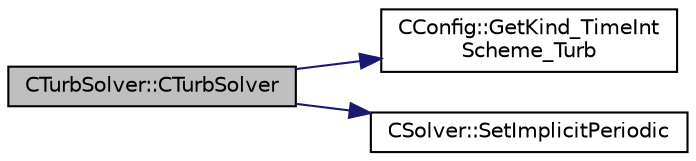 digraph "CTurbSolver::CTurbSolver"
{
 // LATEX_PDF_SIZE
  edge [fontname="Helvetica",fontsize="10",labelfontname="Helvetica",labelfontsize="10"];
  node [fontname="Helvetica",fontsize="10",shape=record];
  rankdir="LR";
  Node1 [label="CTurbSolver::CTurbSolver",height=0.2,width=0.4,color="black", fillcolor="grey75", style="filled", fontcolor="black",tooltip="Constructor of the class."];
  Node1 -> Node2 [color="midnightblue",fontsize="10",style="solid",fontname="Helvetica"];
  Node2 [label="CConfig::GetKind_TimeInt\lScheme_Turb",height=0.2,width=0.4,color="black", fillcolor="white", style="filled",URL="$classCConfig.html#a2b16df51148d429785959ce4ea250670",tooltip="Get the kind of integration scheme (implicit) for the turbulence equations."];
  Node1 -> Node3 [color="midnightblue",fontsize="10",style="solid",fontname="Helvetica"];
  Node3 [label="CSolver::SetImplicitPeriodic",height=0.2,width=0.4,color="black", fillcolor="white", style="filled",URL="$classCSolver.html#a5a5dbf39dd6952dd17c8c6042edb2305",tooltip="Routine that sets the flag controlling implicit treatment for periodic BCs."];
}
